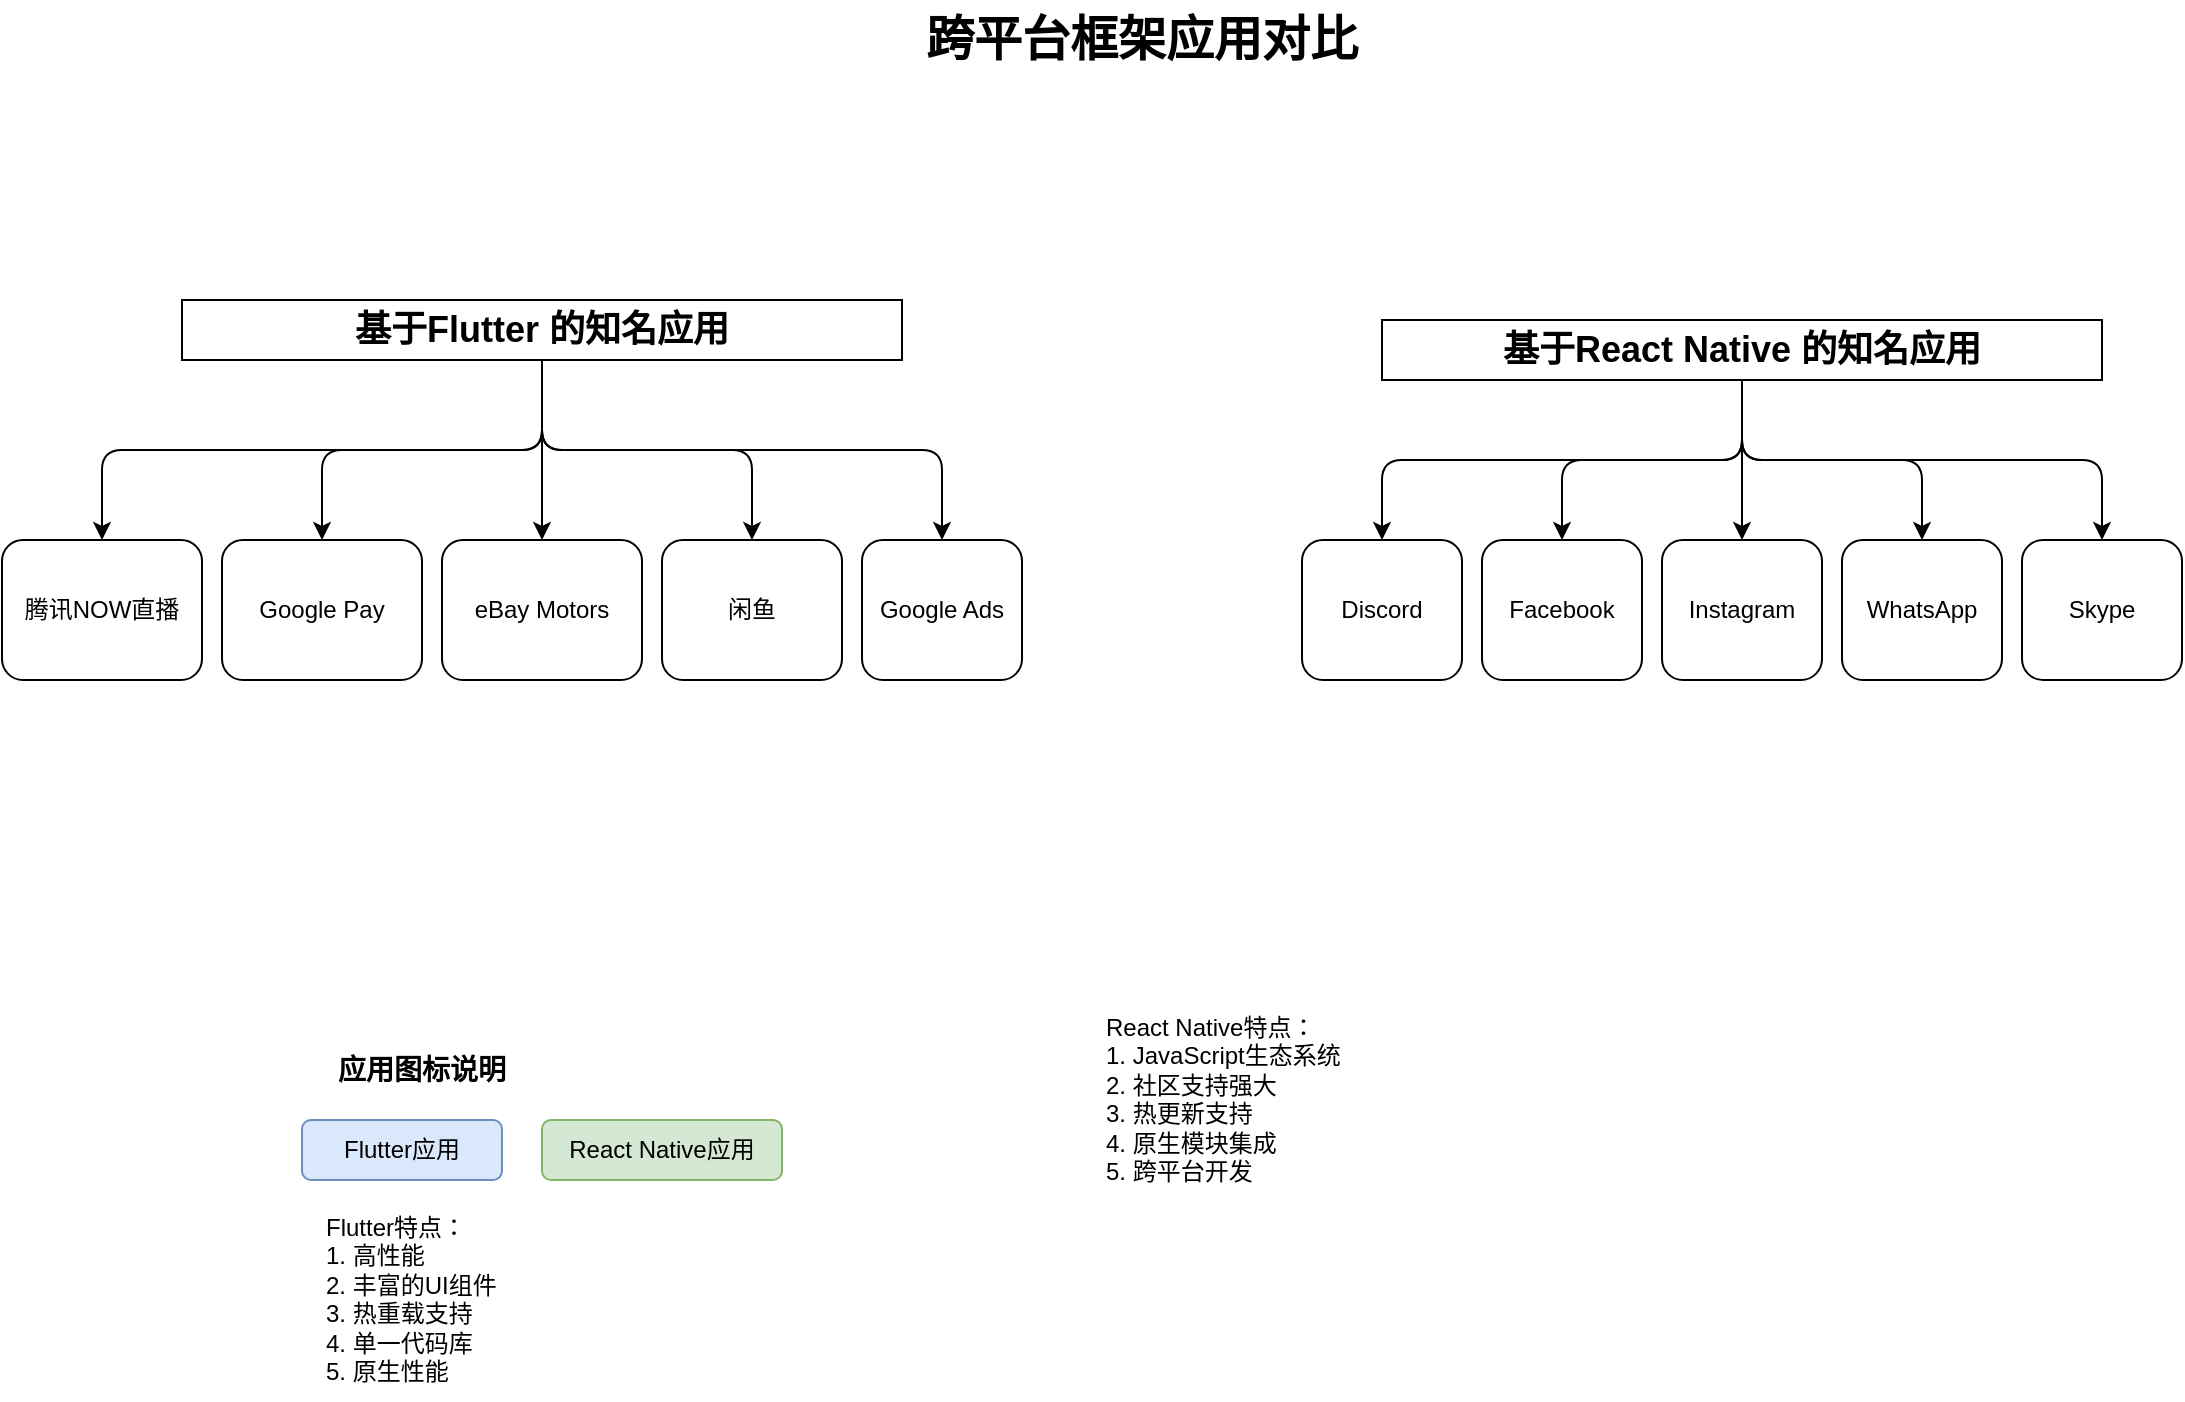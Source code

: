 <mxfile version="24.7.17">
  <diagram id="framework-apps" name="Framework Apps">
    <mxGraphModel dx="1877" dy="1807" grid="1" gridSize="10" guides="1" tooltips="1" connect="1" arrows="1" fold="1" page="1" pageScale="1" pageWidth="827" pageHeight="1169" math="0" shadow="0">
      <root>
        <mxCell id="0" />
        <mxCell id="1" parent="0" />
        <mxCell id="title" value="跨平台框架应用对比" style="text;html=1;strokeColor=none;fillColor=none;align=center;verticalAlign=middle;whiteSpace=wrap;rounded=0;fontSize=24;fontStyle=1" parent="1" vertex="1">
          <mxGeometry x="280" y="-100" width="360" height="40" as="geometry" />
        </mxCell>
        <mxCell id="Bx0jOJFizUDgGZ-KDTmD-1" style="edgeStyle=orthogonalEdgeStyle;rounded=1;orthogonalLoop=1;jettySize=auto;html=1;curved=0;" parent="1" source="flutter-title" target="flutter-tencent" edge="1">
          <mxGeometry relative="1" as="geometry" />
        </mxCell>
        <mxCell id="Bx0jOJFizUDgGZ-KDTmD-2" style="edgeStyle=orthogonalEdgeStyle;rounded=1;orthogonalLoop=1;jettySize=auto;html=1;curved=0;" parent="1" source="flutter-title" target="flutter-google-pay" edge="1">
          <mxGeometry relative="1" as="geometry" />
        </mxCell>
        <mxCell id="Bx0jOJFizUDgGZ-KDTmD-3" style="edgeStyle=orthogonalEdgeStyle;rounded=1;orthogonalLoop=1;jettySize=auto;html=1;curved=0;" parent="1" source="flutter-title" target="flutter-ebay" edge="1">
          <mxGeometry relative="1" as="geometry" />
        </mxCell>
        <mxCell id="Bx0jOJFizUDgGZ-KDTmD-4" style="edgeStyle=orthogonalEdgeStyle;rounded=1;orthogonalLoop=1;jettySize=auto;html=1;curved=0;" parent="1" source="flutter-title" target="flutter-alibaba" edge="1">
          <mxGeometry relative="1" as="geometry" />
        </mxCell>
        <mxCell id="Bx0jOJFizUDgGZ-KDTmD-5" style="edgeStyle=orthogonalEdgeStyle;rounded=1;orthogonalLoop=1;jettySize=auto;html=1;curved=0;" parent="1" source="flutter-title" target="flutter-google-ads" edge="1">
          <mxGeometry relative="1" as="geometry" />
        </mxCell>
        <mxCell id="flutter-title" value="基于Flutter 的知名应用" style="text;html=1;align=center;verticalAlign=middle;whiteSpace=wrap;rounded=0;fontSize=18;fontStyle=1;fillColor=none;gradientColor=none;strokeColor=default;" parent="1" vertex="1">
          <mxGeometry x="-20" y="50" width="360" height="30" as="geometry" />
        </mxCell>
        <mxCell id="flutter-google-pay" value="Google Pay" style="rounded=1;whiteSpace=wrap;html=1;" parent="1" vertex="1">
          <mxGeometry y="170" width="100" height="70" as="geometry" />
        </mxCell>
        <mxCell id="flutter-google-ads" value="Google Ads" style="rounded=1;whiteSpace=wrap;html=1;" parent="1" vertex="1">
          <mxGeometry x="320" y="170" width="80" height="70" as="geometry" />
        </mxCell>
        <mxCell id="flutter-ebay" value="eBay Motors" style="rounded=1;whiteSpace=wrap;html=1;" parent="1" vertex="1">
          <mxGeometry x="110" y="170" width="100" height="70" as="geometry" />
        </mxCell>
        <mxCell id="flutter-tencent" value="腾讯NOW直播" style="rounded=1;whiteSpace=wrap;html=1;" parent="1" vertex="1">
          <mxGeometry x="-110" y="170" width="100" height="70" as="geometry" />
        </mxCell>
        <mxCell id="flutter-alibaba" value="闲鱼" style="rounded=1;whiteSpace=wrap;html=1;" parent="1" vertex="1">
          <mxGeometry x="220" y="170" width="90" height="70" as="geometry" />
        </mxCell>
        <mxCell id="flutter-desc" value="Flutter特点：&#xa;1. 高性能&#xa;2. 丰富的UI组件&#xa;3. 热重载支持&#xa;4. 单一代码库&#xa;5. 原生性能" style="text;html=1;strokeColor=none;fillColor=none;align=left;verticalAlign=top;whiteSpace=wrap;rounded=0;" parent="1" vertex="1">
          <mxGeometry x="50" y="500" width="200" height="100" as="geometry" />
        </mxCell>
        <mxCell id="Bx0jOJFizUDgGZ-KDTmD-6" style="edgeStyle=orthogonalEdgeStyle;rounded=1;orthogonalLoop=1;jettySize=auto;html=1;curved=0;" parent="1" source="rn-title" target="rn-discord" edge="1">
          <mxGeometry relative="1" as="geometry" />
        </mxCell>
        <mxCell id="Bx0jOJFizUDgGZ-KDTmD-7" style="edgeStyle=orthogonalEdgeStyle;rounded=1;orthogonalLoop=1;jettySize=auto;html=1;curved=0;" parent="1" source="rn-title" target="rn-facebook" edge="1">
          <mxGeometry relative="1" as="geometry" />
        </mxCell>
        <mxCell id="Bx0jOJFizUDgGZ-KDTmD-8" style="edgeStyle=orthogonalEdgeStyle;rounded=1;orthogonalLoop=1;jettySize=auto;html=1;curved=0;" parent="1" source="rn-title" target="rn-instagram" edge="1">
          <mxGeometry relative="1" as="geometry" />
        </mxCell>
        <mxCell id="Bx0jOJFizUDgGZ-KDTmD-9" style="edgeStyle=orthogonalEdgeStyle;rounded=1;orthogonalLoop=1;jettySize=auto;html=1;curved=0;" parent="1" source="rn-title" target="rn-whatsapp" edge="1">
          <mxGeometry relative="1" as="geometry" />
        </mxCell>
        <mxCell id="Bx0jOJFizUDgGZ-KDTmD-10" style="edgeStyle=orthogonalEdgeStyle;rounded=1;orthogonalLoop=1;jettySize=auto;html=1;curved=0;" parent="1" source="rn-title" target="rn-skype" edge="1">
          <mxGeometry relative="1" as="geometry" />
        </mxCell>
        <mxCell id="rn-title" value="基于React Native 的知名应用" style="text;html=1;align=center;verticalAlign=middle;whiteSpace=wrap;rounded=0;fontSize=18;fontStyle=1;strokeColor=default;" parent="1" vertex="1">
          <mxGeometry x="580" y="60" width="360" height="30" as="geometry" />
        </mxCell>
        <mxCell id="rn-facebook" value="Facebook" style="rounded=1;whiteSpace=wrap;html=1;" parent="1" vertex="1">
          <mxGeometry x="630" y="170" width="80" height="70" as="geometry" />
        </mxCell>
        <mxCell id="rn-instagram" value="Instagram" style="rounded=1;whiteSpace=wrap;html=1;" parent="1" vertex="1">
          <mxGeometry x="720" y="170" width="80" height="70" as="geometry" />
        </mxCell>
        <mxCell id="rn-whatsapp" value="WhatsApp" style="rounded=1;whiteSpace=wrap;html=1;" parent="1" vertex="1">
          <mxGeometry x="810" y="170" width="80" height="70" as="geometry" />
        </mxCell>
        <mxCell id="rn-discord" value="Discord" style="rounded=1;whiteSpace=wrap;html=1;" parent="1" vertex="1">
          <mxGeometry x="540" y="170" width="80" height="70" as="geometry" />
        </mxCell>
        <mxCell id="rn-skype" value="Skype" style="rounded=1;whiteSpace=wrap;html=1;" parent="1" vertex="1">
          <mxGeometry x="900" y="170" width="80" height="70" as="geometry" />
        </mxCell>
        <mxCell id="rn-desc" value="React Native特点：&#xa;1. JavaScript生态系统&#xa;2. 社区支持强大&#xa;3. 热更新支持&#xa;4. 原生模块集成&#xa;5. 跨平台开发" style="text;html=1;strokeColor=none;fillColor=none;align=left;verticalAlign=top;whiteSpace=wrap;rounded=0;" parent="1" vertex="1">
          <mxGeometry x="440" y="400" width="200" height="100" as="geometry" />
        </mxCell>
        <mxCell id="legend" value="应用图标说明" style="text;html=1;strokeColor=none;fillColor=none;align=center;verticalAlign=middle;whiteSpace=wrap;rounded=0;fontSize=14;fontStyle=1" parent="1" vertex="1">
          <mxGeometry x="40" y="420" width="120" height="30" as="geometry" />
        </mxCell>
        <mxCell id="legend-flutter" value="Flutter应用" style="rounded=1;whiteSpace=wrap;html=1;fillColor=#dae8fc;strokeColor=#6c8ebf;" parent="1" vertex="1">
          <mxGeometry x="40" y="460" width="100" height="30" as="geometry" />
        </mxCell>
        <mxCell id="legend-rn" value="React Native应用" style="rounded=1;whiteSpace=wrap;html=1;fillColor=#d5e8d4;strokeColor=#82b366;" parent="1" vertex="1">
          <mxGeometry x="160" y="460" width="120" height="30" as="geometry" />
        </mxCell>
      </root>
    </mxGraphModel>
  </diagram>
</mxfile>
